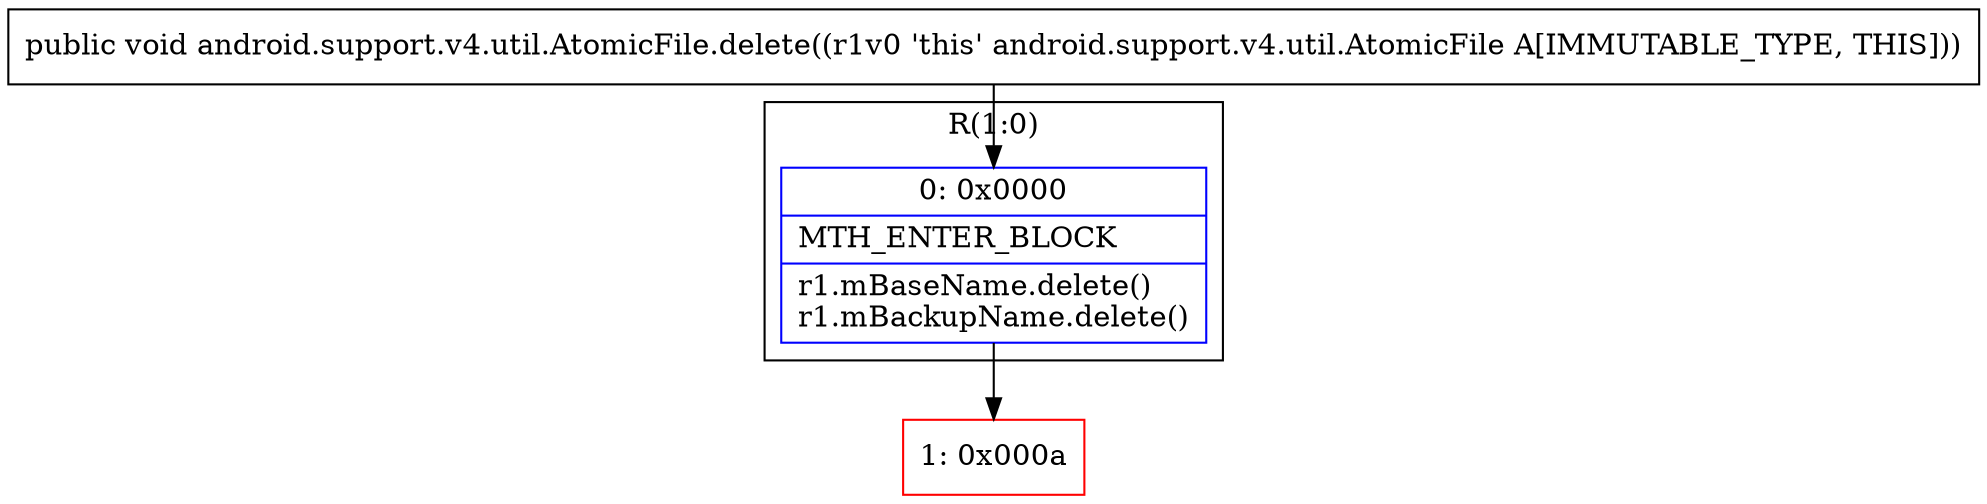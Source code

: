 digraph "CFG forandroid.support.v4.util.AtomicFile.delete()V" {
subgraph cluster_Region_1191357550 {
label = "R(1:0)";
node [shape=record,color=blue];
Node_0 [shape=record,label="{0\:\ 0x0000|MTH_ENTER_BLOCK\l|r1.mBaseName.delete()\lr1.mBackupName.delete()\l}"];
}
Node_1 [shape=record,color=red,label="{1\:\ 0x000a}"];
MethodNode[shape=record,label="{public void android.support.v4.util.AtomicFile.delete((r1v0 'this' android.support.v4.util.AtomicFile A[IMMUTABLE_TYPE, THIS])) }"];
MethodNode -> Node_0;
Node_0 -> Node_1;
}

